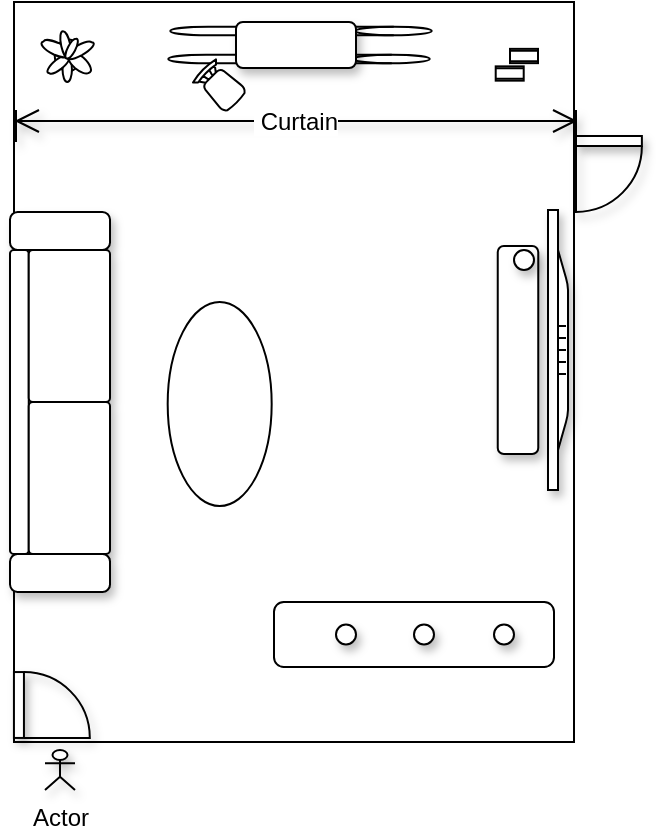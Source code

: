 <mxfile version="13.10.2" type="github">
  <diagram id="-c5VcKhnEjgT8fEdfMCj" name="Page-1">
    <mxGraphModel dx="1422" dy="772" grid="1" gridSize="10" guides="1" tooltips="1" connect="1" arrows="1" fold="1" page="1" pageScale="1" pageWidth="827" pageHeight="1169" math="0" shadow="0">
      <root>
        <mxCell id="0" />
        <mxCell id="1" parent="0" />
        <mxCell id="j3R1GN-oMJ_oCW9jWf3T-2" value="" style="rounded=0;whiteSpace=wrap;html=1;" vertex="1" parent="1">
          <mxGeometry x="100" y="90" width="280" height="370" as="geometry" />
        </mxCell>
        <mxCell id="j3R1GN-oMJ_oCW9jWf3T-1" value="Actor" style="shape=umlActor;verticalLabelPosition=bottom;verticalAlign=top;html=1;outlineConnect=0;shadow=1;" vertex="1" parent="1">
          <mxGeometry x="115.5" y="464" width="15" height="20" as="geometry" />
        </mxCell>
        <mxCell id="j3R1GN-oMJ_oCW9jWf3T-7" value="" style="verticalLabelPosition=bottom;html=1;verticalAlign=top;align=center;shape=mxgraph.floorplan.flat_tv;shadow=1;rotation=90;" vertex="1" parent="1">
          <mxGeometry x="302" y="259" width="140" height="10" as="geometry" />
        </mxCell>
        <mxCell id="j3R1GN-oMJ_oCW9jWf3T-8" value="" style="verticalLabelPosition=bottom;html=1;verticalAlign=top;align=center;shape=mxgraph.floorplan.couch;shadow=1;rotation=-90;" vertex="1" parent="1">
          <mxGeometry x="28" y="265" width="190" height="50" as="geometry" />
        </mxCell>
        <mxCell id="j3R1GN-oMJ_oCW9jWf3T-10" value="" style="rounded=1;whiteSpace=wrap;html=1;shadow=0;" vertex="1" parent="1">
          <mxGeometry x="230" y="390" width="140" height="32.5" as="geometry" />
        </mxCell>
        <mxCell id="j3R1GN-oMJ_oCW9jWf3T-28" value="" style="shape=ellipse;shadow=0;rotation=90;" vertex="1" parent="1">
          <mxGeometry x="151.84" y="265" width="102" height="52" as="geometry" />
        </mxCell>
        <mxCell id="j3R1GN-oMJ_oCW9jWf3T-30" value="" style="rounded=1;whiteSpace=wrap;html=1;shadow=1;rotation=90;" vertex="1" parent="1">
          <mxGeometry x="300" y="253.87" width="104" height="20.25" as="geometry" />
        </mxCell>
        <mxCell id="j3R1GN-oMJ_oCW9jWf3T-31" value="" style="ellipse;whiteSpace=wrap;html=1;aspect=fixed;shadow=1;" vertex="1" parent="1">
          <mxGeometry x="350" y="214" width="10" height="10" as="geometry" />
        </mxCell>
        <mxCell id="j3R1GN-oMJ_oCW9jWf3T-33" value="" style="verticalLabelPosition=bottom;html=1;verticalAlign=top;align=center;shape=mxgraph.floorplan.doorRight;aspect=fixed;shadow=1;rotation=0;flipH=1;" vertex="1" parent="1">
          <mxGeometry x="381" y="157" width="32.94" height="35" as="geometry" />
        </mxCell>
        <mxCell id="j3R1GN-oMJ_oCW9jWf3T-34" value="" style="verticalLabelPosition=bottom;html=1;verticalAlign=top;align=center;shape=mxgraph.floorplan.doorRight;aspect=fixed;shadow=1;rotation=-90;flipH=1;" vertex="1" parent="1">
          <mxGeometry x="101" y="424" width="32.94" height="35" as="geometry" />
        </mxCell>
        <mxCell id="j3R1GN-oMJ_oCW9jWf3T-35" value="&amp;nbsp;Curtain" style="shape=dimension;direction=west;whiteSpace=wrap;html=1;align=center;points=[];verticalAlign=top;spacingTop=-8;labelBackgroundColor=#ffffff;shadow=1;flipV=0;" vertex="1" parent="1">
          <mxGeometry x="101" y="144" width="280" height="16" as="geometry" />
        </mxCell>
        <mxCell id="j3R1GN-oMJ_oCW9jWf3T-38" value="" style="shape=cylinder3;whiteSpace=wrap;html=1;boundedLbl=1;backgroundOutline=1;size=19;shadow=0;rotation=90;" vertex="1" parent="1">
          <mxGeometry x="241.38" y="39.13" width="4.25" height="130.75" as="geometry" />
        </mxCell>
        <mxCell id="j3R1GN-oMJ_oCW9jWf3T-39" value="" style="shape=cylinder3;whiteSpace=wrap;html=1;boundedLbl=1;backgroundOutline=1;size=19;shadow=0;rotation=90;" vertex="1" parent="1">
          <mxGeometry x="240.38" y="53.13" width="4.25" height="130.75" as="geometry" />
        </mxCell>
        <mxCell id="j3R1GN-oMJ_oCW9jWf3T-36" value="" style="rounded=1;whiteSpace=wrap;html=1;shadow=1;" vertex="1" parent="1">
          <mxGeometry x="211" y="100" width="60" height="23" as="geometry" />
        </mxCell>
        <mxCell id="j3R1GN-oMJ_oCW9jWf3T-40" value="" style="verticalLabelPosition=bottom;html=1;verticalAlign=top;align=center;shape=mxgraph.floorplan.chair;shadow=0;rotation=-45;" vertex="1" parent="1">
          <mxGeometry x="194.68" y="120.05" width="16.32" height="23.95" as="geometry" />
        </mxCell>
        <mxCell id="j3R1GN-oMJ_oCW9jWf3T-41" value="" style="verticalLabelPosition=bottom;html=1;verticalAlign=top;align=center;shape=mxgraph.floorplan.plant;shadow=0;" vertex="1" parent="1">
          <mxGeometry x="115.5" y="103" width="21" height="27" as="geometry" />
        </mxCell>
        <mxCell id="j3R1GN-oMJ_oCW9jWf3T-48" value="" style="group;rotation=90;" vertex="1" connectable="0" parent="1">
          <mxGeometry x="350" y="110" width="10" height="14" as="geometry" />
        </mxCell>
        <mxCell id="j3R1GN-oMJ_oCW9jWf3T-45" value="" style="shape=process;whiteSpace=wrap;html=1;backgroundOutline=1;shadow=0;rotation=90;" vertex="1" parent="j3R1GN-oMJ_oCW9jWf3T-48">
          <mxGeometry x="-5.714" y="8.75" width="7.143" height="14" as="geometry" />
        </mxCell>
        <mxCell id="j3R1GN-oMJ_oCW9jWf3T-46" value="" style="shape=process;whiteSpace=wrap;html=1;backgroundOutline=1;shadow=0;rotation=90;" vertex="1" parent="j3R1GN-oMJ_oCW9jWf3T-48">
          <mxGeometry x="1.426" y="0.003" width="7.143" height="14" as="geometry" />
        </mxCell>
        <mxCell id="j3R1GN-oMJ_oCW9jWf3T-51" value="" style="ellipse;whiteSpace=wrap;html=1;aspect=fixed;shadow=1;" vertex="1" parent="1">
          <mxGeometry x="340" y="401.25" width="10" height="10" as="geometry" />
        </mxCell>
        <mxCell id="j3R1GN-oMJ_oCW9jWf3T-52" value="" style="ellipse;whiteSpace=wrap;html=1;aspect=fixed;shadow=1;" vertex="1" parent="1">
          <mxGeometry x="300" y="401.25" width="10" height="10" as="geometry" />
        </mxCell>
        <mxCell id="j3R1GN-oMJ_oCW9jWf3T-53" value="" style="ellipse;whiteSpace=wrap;html=1;aspect=fixed;shadow=1;" vertex="1" parent="1">
          <mxGeometry x="261" y="401.25" width="10" height="10" as="geometry" />
        </mxCell>
      </root>
    </mxGraphModel>
  </diagram>
</mxfile>

